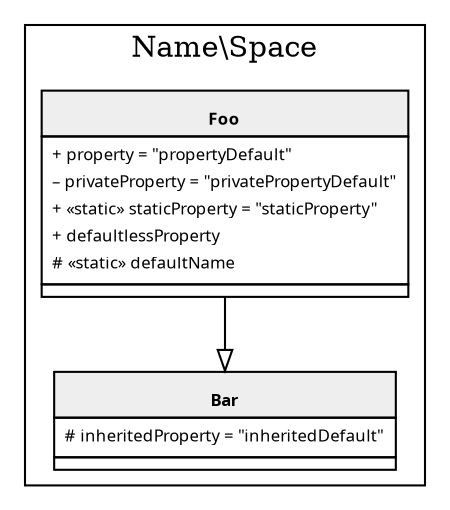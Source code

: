 digraph {
  graph [name="G" overlap="false" rankdir="TB" bgcolor="transparent"]
  node [fontname="Verdana" fontsize=8 shape="none" margin=0 fillcolor="white" style="filled"]
  edge [fontname="Verdana" fontsize=8]
  subgraph cluster_0 {
    label = "Name\\Space"
    "Name\\Space\\Bar" [shape="none" label=<
<table cellspacing="0" border="0" cellborder="1">
    <tr><td bgcolor="#eeeeee"><b><br/>Bar</b></td></tr>
    <tr><td><table border="0" cellspacing="0" cellpadding="2">
    <tr><td align="left"># inheritedProperty = "inheritedDefault"</td></tr>
</table></td></tr>
    <tr><td></td></tr>
</table>>]
    "Name\\Space\\Foo" [shape="none" label=<
<table cellspacing="0" border="0" cellborder="1">
    <tr><td bgcolor="#eeeeee"><b><br/>Foo</b></td></tr>
    <tr><td><table border="0" cellspacing="0" cellpadding="2">
    <tr><td align="left">+ property = "propertyDefault"</td></tr>
    <tr><td align="left">– privateProperty = "privatePropertyDefault"</td></tr>
    <tr><td align="left">+ «static» staticProperty = "staticProperty"</td></tr>
    <tr><td align="left">+ defaultlessProperty</td></tr>
    <tr><td align="left"># «static» defaultName</td></tr>
</table></td></tr>
    <tr><td></td></tr>
</table>>]
  }
  "Name\\Space\\Foo" -> "Name\\Space\\Bar" [arrowhead="empty" style="filled"]
}
